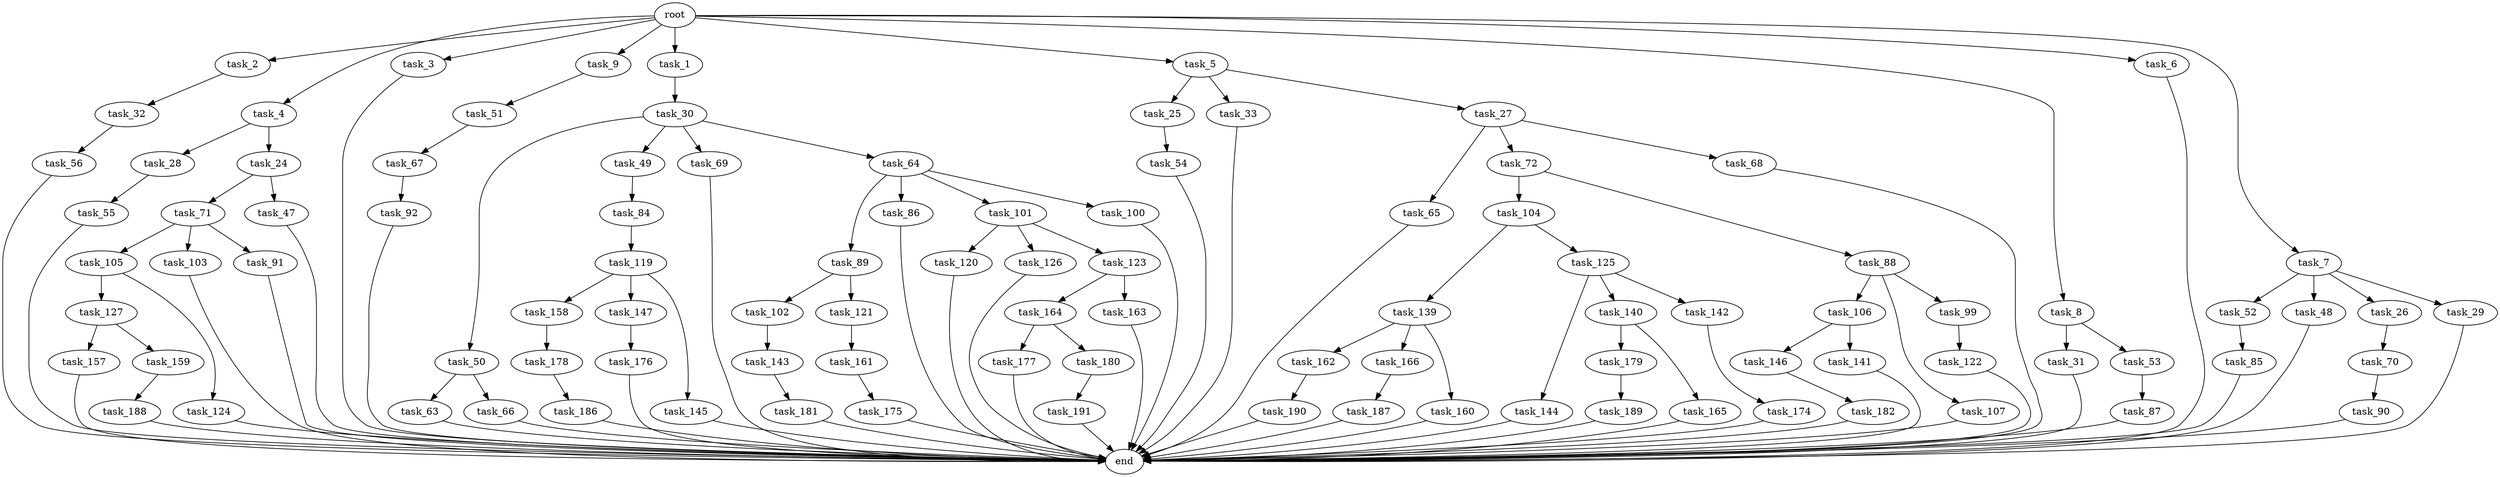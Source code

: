 digraph G {
  task_102 [size="1099511627.776000"];
  task_65 [size="1717986918.400000"];
  task_176 [size="841813590.016000"];
  task_162 [size="274877906.944000"];
  task_158 [size="429496729.600000"];
  task_105 [size="274877906.944000"];
  task_72 [size="1717986918.400000"];
  task_54 [size="618475290.624000"];
  task_119 [size="154618822.656000"];
  task_166 [size="274877906.944000"];
  task_25 [size="429496729.600000"];
  task_144 [size="1717986918.400000"];
  task_179 [size="429496729.600000"];
  task_164 [size="274877906.944000"];
  task_56 [size="1391569403.904000"];
  task_182 [size="618475290.624000"];
  task_139 [size="841813590.016000"];
  task_28 [size="429496729.600000"];
  task_50 [size="1099511627.776000"];
  task_71 [size="429496729.600000"];
  task_120 [size="1099511627.776000"];
  task_127 [size="1717986918.400000"];
  task_31 [size="1391569403.904000"];
  task_49 [size="1099511627.776000"];
  task_157 [size="1717986918.400000"];
  task_146 [size="274877906.944000"];
  task_90 [size="618475290.624000"];
  task_159 [size="1717986918.400000"];
  task_106 [size="1391569403.904000"];
  task_121 [size="1099511627.776000"];
  task_140 [size="1717986918.400000"];
  task_147 [size="429496729.600000"];
  task_190 [size="1099511627.776000"];
  task_122 [size="1391569403.904000"];
  task_126 [size="1099511627.776000"];
  task_52 [size="1099511627.776000"];
  task_2 [size="2.048000"];
  task_67 [size="618475290.624000"];
  task_186 [size="1391569403.904000"];
  task_30 [size="68719476.736000"];
  task_177 [size="68719476.736000"];
  task_160 [size="274877906.944000"];
  task_104 [size="68719476.736000"];
  task_33 [size="429496729.600000"];
  task_4 [size="2.048000"];
  task_48 [size="1099511627.776000"];
  task_27 [size="429496729.600000"];
  task_141 [size="274877906.944000"];
  task_85 [size="1717986918.400000"];
  task_92 [size="618475290.624000"];
  task_103 [size="274877906.944000"];
  task_181 [size="618475290.624000"];
  task_91 [size="274877906.944000"];
  task_89 [size="1717986918.400000"];
  task_24 [size="429496729.600000"];
  task_3 [size="2.048000"];
  task_9 [size="2.048000"];
  task_32 [size="154618822.656000"];
  task_143 [size="68719476.736000"];
  task_163 [size="274877906.944000"];
  task_86 [size="1717986918.400000"];
  task_189 [size="154618822.656000"];
  task_101 [size="1717986918.400000"];
  task_1 [size="2.048000"];
  task_107 [size="1391569403.904000"];
  task_26 [size="1099511627.776000"];
  task_99 [size="1391569403.904000"];
  task_69 [size="1099511627.776000"];
  task_5 [size="2.048000"];
  task_88 [size="68719476.736000"];
  end [size="0.000000"];
  task_8 [size="2.048000"];
  task_87 [size="429496729.600000"];
  task_64 [size="1099511627.776000"];
  task_174 [size="429496729.600000"];
  task_63 [size="1099511627.776000"];
  task_84 [size="154618822.656000"];
  task_142 [size="1717986918.400000"];
  task_29 [size="1099511627.776000"];
  task_145 [size="429496729.600000"];
  task_55 [size="841813590.016000"];
  task_53 [size="1391569403.904000"];
  task_178 [size="1391569403.904000"];
  root [size="0.000000"];
  task_187 [size="618475290.624000"];
  task_47 [size="429496729.600000"];
  task_123 [size="1099511627.776000"];
  task_180 [size="68719476.736000"];
  task_6 [size="2.048000"];
  task_70 [size="429496729.600000"];
  task_191 [size="68719476.736000"];
  task_175 [size="154618822.656000"];
  task_188 [size="618475290.624000"];
  task_100 [size="1717986918.400000"];
  task_165 [size="429496729.600000"];
  task_161 [size="429496729.600000"];
  task_51 [size="68719476.736000"];
  task_125 [size="841813590.016000"];
  task_124 [size="1717986918.400000"];
  task_7 [size="2.048000"];
  task_68 [size="1717986918.400000"];
  task_66 [size="1099511627.776000"];

  task_102 -> task_143 [size="33554432.000000"];
  task_65 -> end [size="1.000000"];
  task_176 -> end [size="1.000000"];
  task_162 -> task_190 [size="536870912.000000"];
  task_158 -> task_178 [size="679477248.000000"];
  task_105 -> task_124 [size="838860800.000000"];
  task_105 -> task_127 [size="838860800.000000"];
  task_72 -> task_104 [size="33554432.000000"];
  task_72 -> task_88 [size="33554432.000000"];
  task_54 -> end [size="1.000000"];
  task_119 -> task_145 [size="209715200.000000"];
  task_119 -> task_158 [size="209715200.000000"];
  task_119 -> task_147 [size="209715200.000000"];
  task_166 -> task_187 [size="301989888.000000"];
  task_25 -> task_54 [size="301989888.000000"];
  task_144 -> end [size="1.000000"];
  task_179 -> task_189 [size="75497472.000000"];
  task_164 -> task_180 [size="33554432.000000"];
  task_164 -> task_177 [size="33554432.000000"];
  task_56 -> end [size="1.000000"];
  task_182 -> end [size="1.000000"];
  task_139 -> task_160 [size="134217728.000000"];
  task_139 -> task_166 [size="134217728.000000"];
  task_139 -> task_162 [size="134217728.000000"];
  task_28 -> task_55 [size="411041792.000000"];
  task_50 -> task_66 [size="536870912.000000"];
  task_50 -> task_63 [size="536870912.000000"];
  task_71 -> task_91 [size="134217728.000000"];
  task_71 -> task_103 [size="134217728.000000"];
  task_71 -> task_105 [size="134217728.000000"];
  task_120 -> end [size="1.000000"];
  task_127 -> task_157 [size="838860800.000000"];
  task_127 -> task_159 [size="838860800.000000"];
  task_31 -> end [size="1.000000"];
  task_49 -> task_84 [size="75497472.000000"];
  task_157 -> end [size="1.000000"];
  task_146 -> task_182 [size="301989888.000000"];
  task_90 -> end [size="1.000000"];
  task_159 -> task_188 [size="301989888.000000"];
  task_106 -> task_146 [size="134217728.000000"];
  task_106 -> task_141 [size="134217728.000000"];
  task_121 -> task_161 [size="209715200.000000"];
  task_140 -> task_165 [size="209715200.000000"];
  task_140 -> task_179 [size="209715200.000000"];
  task_147 -> task_176 [size="411041792.000000"];
  task_190 -> end [size="1.000000"];
  task_122 -> end [size="1.000000"];
  task_126 -> end [size="1.000000"];
  task_52 -> task_85 [size="838860800.000000"];
  task_2 -> task_32 [size="75497472.000000"];
  task_67 -> task_92 [size="301989888.000000"];
  task_186 -> end [size="1.000000"];
  task_30 -> task_50 [size="536870912.000000"];
  task_30 -> task_69 [size="536870912.000000"];
  task_30 -> task_49 [size="536870912.000000"];
  task_30 -> task_64 [size="536870912.000000"];
  task_177 -> end [size="1.000000"];
  task_160 -> end [size="1.000000"];
  task_104 -> task_139 [size="411041792.000000"];
  task_104 -> task_125 [size="411041792.000000"];
  task_33 -> end [size="1.000000"];
  task_4 -> task_24 [size="209715200.000000"];
  task_4 -> task_28 [size="209715200.000000"];
  task_48 -> end [size="1.000000"];
  task_27 -> task_65 [size="838860800.000000"];
  task_27 -> task_68 [size="838860800.000000"];
  task_27 -> task_72 [size="838860800.000000"];
  task_141 -> end [size="1.000000"];
  task_85 -> end [size="1.000000"];
  task_92 -> end [size="1.000000"];
  task_103 -> end [size="1.000000"];
  task_181 -> end [size="1.000000"];
  task_91 -> end [size="1.000000"];
  task_89 -> task_102 [size="536870912.000000"];
  task_89 -> task_121 [size="536870912.000000"];
  task_24 -> task_71 [size="209715200.000000"];
  task_24 -> task_47 [size="209715200.000000"];
  task_3 -> end [size="1.000000"];
  task_9 -> task_51 [size="33554432.000000"];
  task_32 -> task_56 [size="679477248.000000"];
  task_143 -> task_181 [size="301989888.000000"];
  task_163 -> end [size="1.000000"];
  task_86 -> end [size="1.000000"];
  task_189 -> end [size="1.000000"];
  task_101 -> task_120 [size="536870912.000000"];
  task_101 -> task_126 [size="536870912.000000"];
  task_101 -> task_123 [size="536870912.000000"];
  task_1 -> task_30 [size="33554432.000000"];
  task_107 -> end [size="1.000000"];
  task_26 -> task_70 [size="209715200.000000"];
  task_99 -> task_122 [size="679477248.000000"];
  task_69 -> end [size="1.000000"];
  task_5 -> task_25 [size="209715200.000000"];
  task_5 -> task_33 [size="209715200.000000"];
  task_5 -> task_27 [size="209715200.000000"];
  task_88 -> task_107 [size="679477248.000000"];
  task_88 -> task_106 [size="679477248.000000"];
  task_88 -> task_99 [size="679477248.000000"];
  task_8 -> task_53 [size="679477248.000000"];
  task_8 -> task_31 [size="679477248.000000"];
  task_87 -> end [size="1.000000"];
  task_64 -> task_86 [size="838860800.000000"];
  task_64 -> task_89 [size="838860800.000000"];
  task_64 -> task_101 [size="838860800.000000"];
  task_64 -> task_100 [size="838860800.000000"];
  task_174 -> end [size="1.000000"];
  task_63 -> end [size="1.000000"];
  task_84 -> task_119 [size="75497472.000000"];
  task_142 -> task_174 [size="209715200.000000"];
  task_29 -> end [size="1.000000"];
  task_145 -> end [size="1.000000"];
  task_55 -> end [size="1.000000"];
  task_53 -> task_87 [size="209715200.000000"];
  task_178 -> task_186 [size="679477248.000000"];
  root -> task_2 [size="1.000000"];
  root -> task_6 [size="1.000000"];
  root -> task_4 [size="1.000000"];
  root -> task_5 [size="1.000000"];
  root -> task_3 [size="1.000000"];
  root -> task_9 [size="1.000000"];
  root -> task_8 [size="1.000000"];
  root -> task_7 [size="1.000000"];
  root -> task_1 [size="1.000000"];
  task_187 -> end [size="1.000000"];
  task_47 -> end [size="1.000000"];
  task_123 -> task_163 [size="134217728.000000"];
  task_123 -> task_164 [size="134217728.000000"];
  task_180 -> task_191 [size="33554432.000000"];
  task_6 -> end [size="1.000000"];
  task_70 -> task_90 [size="301989888.000000"];
  task_191 -> end [size="1.000000"];
  task_175 -> end [size="1.000000"];
  task_188 -> end [size="1.000000"];
  task_100 -> end [size="1.000000"];
  task_165 -> end [size="1.000000"];
  task_161 -> task_175 [size="75497472.000000"];
  task_51 -> task_67 [size="301989888.000000"];
  task_125 -> task_140 [size="838860800.000000"];
  task_125 -> task_142 [size="838860800.000000"];
  task_125 -> task_144 [size="838860800.000000"];
  task_124 -> end [size="1.000000"];
  task_7 -> task_29 [size="536870912.000000"];
  task_7 -> task_26 [size="536870912.000000"];
  task_7 -> task_48 [size="536870912.000000"];
  task_7 -> task_52 [size="536870912.000000"];
  task_68 -> end [size="1.000000"];
  task_66 -> end [size="1.000000"];
}
